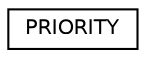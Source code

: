 digraph "Graphical Class Hierarchy"
{
 // LATEX_PDF_SIZE
  edge [fontname="Helvetica",fontsize="10",labelfontname="Helvetica",labelfontsize="10"];
  node [fontname="Helvetica",fontsize="10",shape=record];
  rankdir="LR";
  Node0 [label="PRIORITY",height=0.2,width=0.4,color="black", fillcolor="white", style="filled",URL="$classp3lib_1_1syslogger_1_1PRIORITY.html",tooltip=" "];
}
